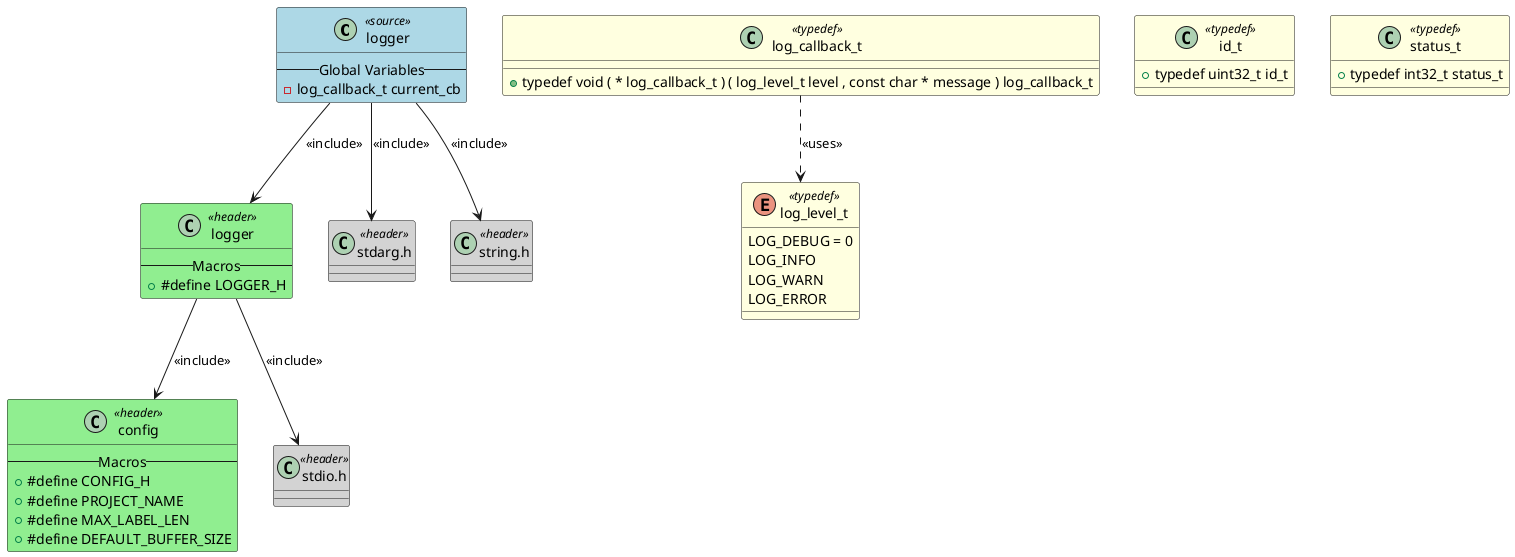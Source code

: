 @startuml logger

class "logger" as LOGGER <<source>> #LightBlue
{
    -- Global Variables --
    - log_callback_t current_cb
}

class "logger" as HEADER_LOGGER <<header>> #LightGreen
{
    -- Macros --
    + #define LOGGER_H
}
class "stdarg.h" as HEADER_STDARG <<header>> #LightGray
{
}

class "string.h" as HEADER_STRING <<header>> #LightGray
{
}

class "config" as HEADER_CONFIG <<header>> #LightGreen
{
    -- Macros --
    + #define CONFIG_H
    + #define PROJECT_NAME
    + #define MAX_LABEL_LEN
    + #define DEFAULT_BUFFER_SIZE
}
class "stdio.h" as HEADER_STDIO <<header>> #LightGray
{
}

enum "log_level_t" as TYPEDEF_LOG_LEVEL_T <<typedef>> #LightYellow
{
    LOG_DEBUG = 0
    LOG_INFO
    LOG_WARN
    LOG_ERROR
}

class "log_callback_t" as TYPEDEF_LOG_CALLBACK_T <<typedef>> #LightYellow
{
    + typedef void ( * log_callback_t ) ( log_level_t level , const char * message ) log_callback_t
}

class "id_t" as TYPEDEF_ID_T <<typedef>> #LightYellow
{
    + typedef uint32_t id_t
}

class "status_t" as TYPEDEF_STATUS_T <<typedef>> #LightYellow
{
    + typedef int32_t status_t
}

LOGGER --> HEADER_LOGGER : <<include>>
LOGGER --> HEADER_STDARG : <<include>>
LOGGER --> HEADER_STRING : <<include>>
HEADER_LOGGER --> HEADER_STDIO : <<include>>
HEADER_LOGGER --> HEADER_CONFIG : <<include>>
TYPEDEF_LOG_CALLBACK_T ..> TYPEDEF_LOG_LEVEL_T : <<uses>>

@enduml